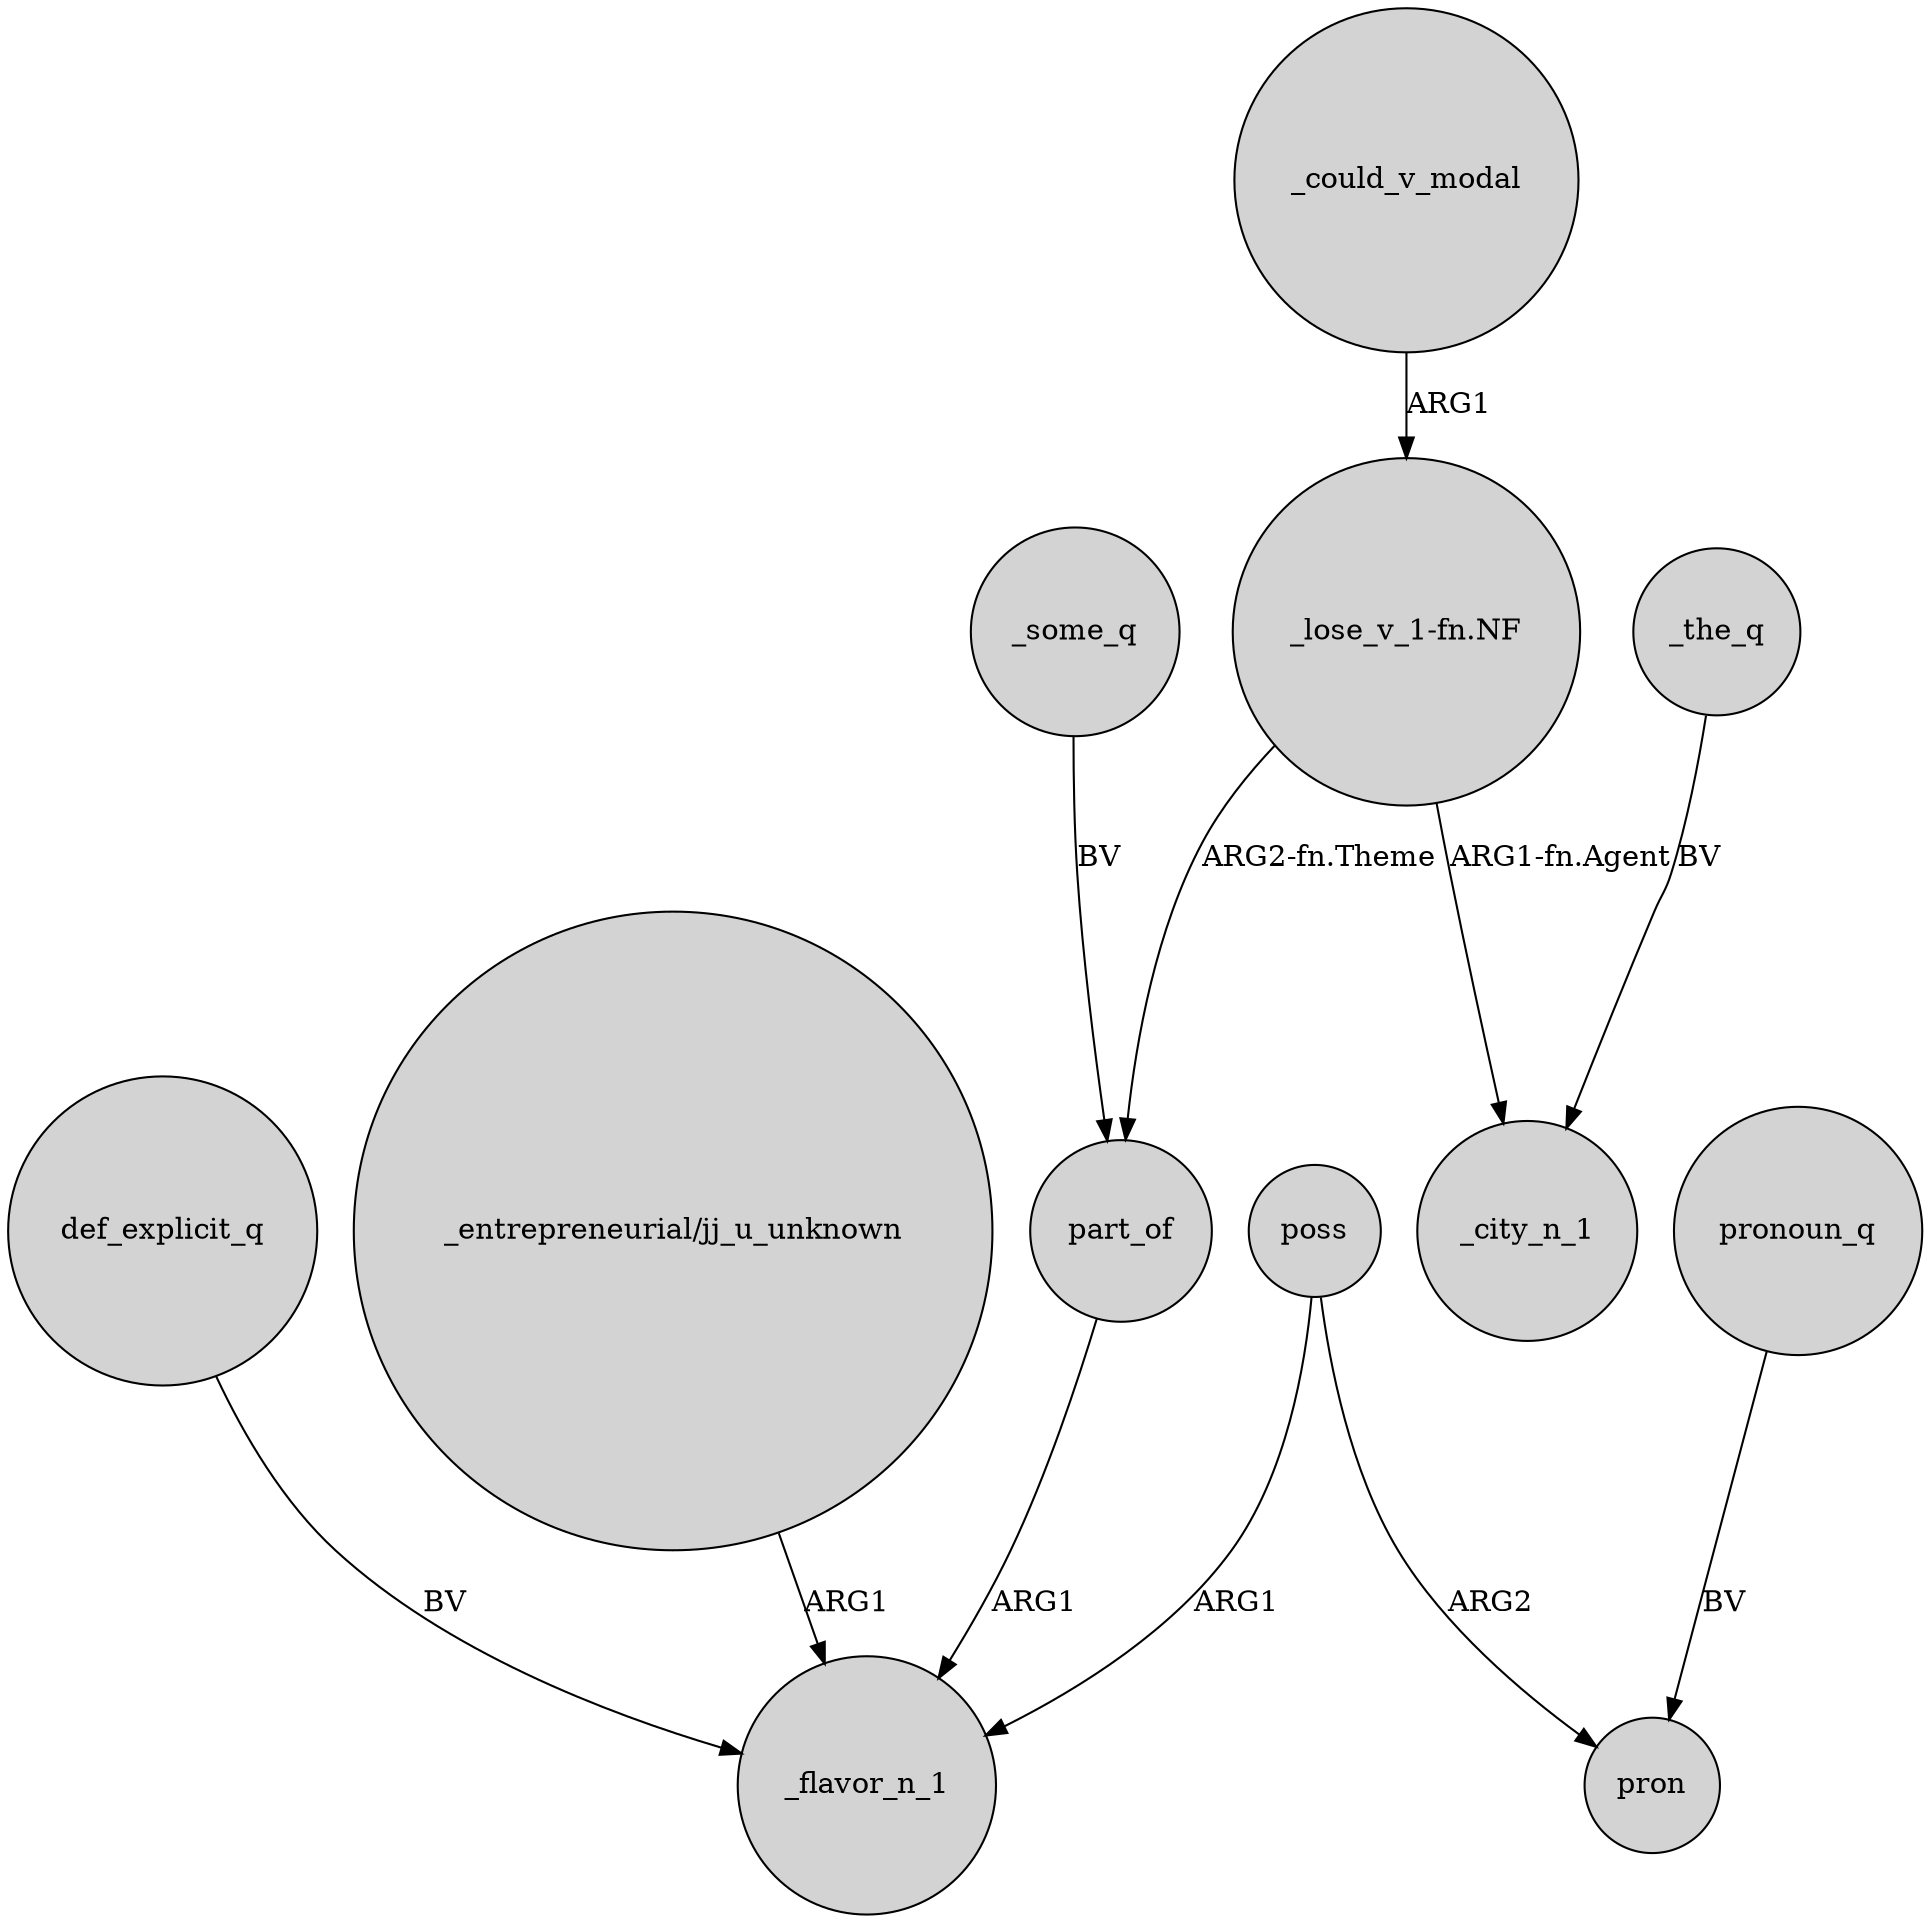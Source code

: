digraph {
	node [shape=circle style=filled]
	part_of -> _flavor_n_1 [label=ARG1]
	def_explicit_q -> _flavor_n_1 [label=BV]
	"_lose_v_1-fn.NF" -> _city_n_1 [label="ARG1-fn.Agent"]
	"_entrepreneurial/jj_u_unknown" -> _flavor_n_1 [label=ARG1]
	poss -> pron [label=ARG2]
	poss -> _flavor_n_1 [label=ARG1]
	pronoun_q -> pron [label=BV]
	_the_q -> _city_n_1 [label=BV]
	_could_v_modal -> "_lose_v_1-fn.NF" [label=ARG1]
	_some_q -> part_of [label=BV]
	"_lose_v_1-fn.NF" -> part_of [label="ARG2-fn.Theme"]
}
